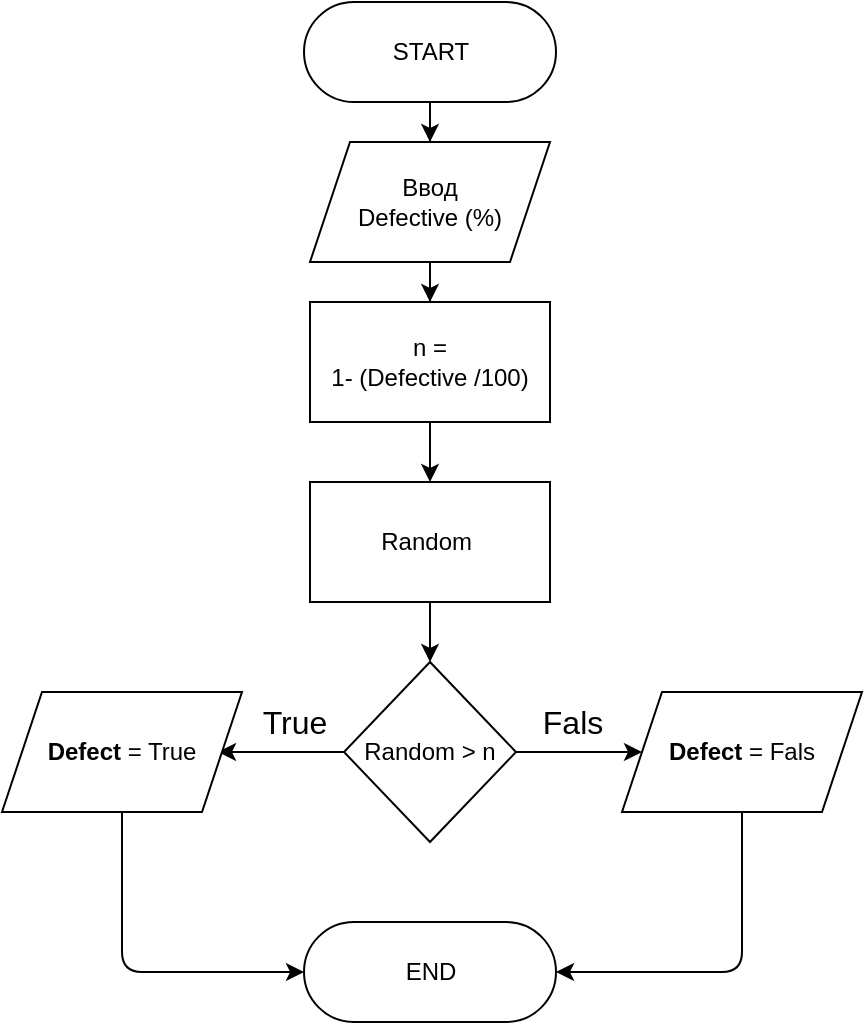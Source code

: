 <mxfile version="13.8.1" type="github">
  <diagram id="OoTnjspjma-6TF1gl5ZN" name="Page-1">
    <mxGraphModel dx="1422" dy="772" grid="1" gridSize="10" guides="1" tooltips="1" connect="1" arrows="1" fold="1" page="1" pageScale="1" pageWidth="827" pageHeight="1169" math="0" shadow="0">
      <root>
        <mxCell id="0" />
        <mxCell id="1" parent="0" />
        <mxCell id="nIsMywLQmvnFi9dSR3Ds-7" value="" style="edgeStyle=orthogonalEdgeStyle;rounded=0;orthogonalLoop=1;jettySize=auto;html=1;" edge="1" parent="1" source="nIsMywLQmvnFi9dSR3Ds-2" target="nIsMywLQmvnFi9dSR3Ds-6">
          <mxGeometry relative="1" as="geometry" />
        </mxCell>
        <mxCell id="nIsMywLQmvnFi9dSR3Ds-2" value="START" style="html=1;dashed=0;whitespace=wrap;shape=mxgraph.dfd.start" vertex="1" parent="1">
          <mxGeometry x="351" y="30" width="126" height="50" as="geometry" />
        </mxCell>
        <mxCell id="nIsMywLQmvnFi9dSR3Ds-3" value="END" style="html=1;dashed=0;whitespace=wrap;shape=mxgraph.dfd.start" vertex="1" parent="1">
          <mxGeometry x="351" y="490" width="126" height="50" as="geometry" />
        </mxCell>
        <mxCell id="nIsMywLQmvnFi9dSR3Ds-9" value="" style="edgeStyle=orthogonalEdgeStyle;rounded=0;orthogonalLoop=1;jettySize=auto;html=1;" edge="1" parent="1" source="nIsMywLQmvnFi9dSR3Ds-6" target="nIsMywLQmvnFi9dSR3Ds-8">
          <mxGeometry relative="1" as="geometry" />
        </mxCell>
        <mxCell id="nIsMywLQmvnFi9dSR3Ds-6" value="Ввод &lt;br&gt;Defective (%)" style="shape=parallelogram;perimeter=parallelogramPerimeter;whiteSpace=wrap;html=1;fixedSize=1;dashed=0;" vertex="1" parent="1">
          <mxGeometry x="354" y="100" width="120" height="60" as="geometry" />
        </mxCell>
        <mxCell id="nIsMywLQmvnFi9dSR3Ds-14" value="" style="edgeStyle=orthogonalEdgeStyle;rounded=0;orthogonalLoop=1;jettySize=auto;html=1;" edge="1" parent="1" source="nIsMywLQmvnFi9dSR3Ds-8" target="nIsMywLQmvnFi9dSR3Ds-12">
          <mxGeometry relative="1" as="geometry" />
        </mxCell>
        <mxCell id="nIsMywLQmvnFi9dSR3Ds-8" value="n = &lt;br&gt;1- (Defective&amp;nbsp;/100)" style="whiteSpace=wrap;html=1;dashed=0;" vertex="1" parent="1">
          <mxGeometry x="354" y="180" width="120" height="60" as="geometry" />
        </mxCell>
        <mxCell id="nIsMywLQmvnFi9dSR3Ds-16" value="" style="edgeStyle=orthogonalEdgeStyle;rounded=0;orthogonalLoop=1;jettySize=auto;html=1;" edge="1" parent="1" source="nIsMywLQmvnFi9dSR3Ds-12" target="nIsMywLQmvnFi9dSR3Ds-15">
          <mxGeometry relative="1" as="geometry" />
        </mxCell>
        <mxCell id="nIsMywLQmvnFi9dSR3Ds-12" value="Random&amp;nbsp;" style="whiteSpace=wrap;html=1;dashed=0;" vertex="1" parent="1">
          <mxGeometry x="354" y="270" width="120" height="60" as="geometry" />
        </mxCell>
        <mxCell id="nIsMywLQmvnFi9dSR3Ds-18" value="" style="edgeStyle=orthogonalEdgeStyle;rounded=0;orthogonalLoop=1;jettySize=auto;html=1;" edge="1" parent="1" source="nIsMywLQmvnFi9dSR3Ds-15">
          <mxGeometry relative="1" as="geometry">
            <mxPoint x="520" y="405" as="targetPoint" />
          </mxGeometry>
        </mxCell>
        <mxCell id="nIsMywLQmvnFi9dSR3Ds-20" value="" style="edgeStyle=orthogonalEdgeStyle;rounded=0;orthogonalLoop=1;jettySize=auto;html=1;" edge="1" parent="1" source="nIsMywLQmvnFi9dSR3Ds-15">
          <mxGeometry relative="1" as="geometry">
            <mxPoint x="308" y="405" as="targetPoint" />
          </mxGeometry>
        </mxCell>
        <mxCell id="nIsMywLQmvnFi9dSR3Ds-15" value="&lt;span&gt;Random &amp;gt; n&lt;/span&gt;" style="rhombus;whiteSpace=wrap;html=1;dashed=0;" vertex="1" parent="1">
          <mxGeometry x="371" y="360" width="86" height="90" as="geometry" />
        </mxCell>
        <mxCell id="nIsMywLQmvnFi9dSR3Ds-21" value="&lt;font style=&quot;font-size: 16px&quot;&gt;True&lt;/font&gt;" style="text;html=1;align=center;verticalAlign=middle;resizable=0;points=[];autosize=1;" vertex="1" parent="1">
          <mxGeometry x="321" y="380" width="50" height="20" as="geometry" />
        </mxCell>
        <mxCell id="nIsMywLQmvnFi9dSR3Ds-22" value="&lt;font style=&quot;font-size: 16px&quot;&gt;Fals&lt;/font&gt;" style="text;html=1;align=center;verticalAlign=middle;resizable=0;points=[];autosize=1;" vertex="1" parent="1">
          <mxGeometry x="460" y="380" width="50" height="20" as="geometry" />
        </mxCell>
        <mxCell id="nIsMywLQmvnFi9dSR3Ds-23" value="&lt;b&gt;Defect &lt;/b&gt;= True" style="shape=parallelogram;perimeter=parallelogramPerimeter;whiteSpace=wrap;html=1;fixedSize=1;" vertex="1" parent="1">
          <mxGeometry x="200" y="375" width="120" height="60" as="geometry" />
        </mxCell>
        <mxCell id="nIsMywLQmvnFi9dSR3Ds-24" value="&lt;b&gt;Defect &lt;/b&gt;= Fals" style="shape=parallelogram;perimeter=parallelogramPerimeter;whiteSpace=wrap;html=1;fixedSize=1;" vertex="1" parent="1">
          <mxGeometry x="510" y="375" width="120" height="60" as="geometry" />
        </mxCell>
        <mxCell id="nIsMywLQmvnFi9dSR3Ds-25" value="" style="endArrow=classic;html=1;exitX=0.5;exitY=1;exitDx=0;exitDy=0;entryX=1;entryY=0.5;entryDx=0;entryDy=0;entryPerimeter=0;" edge="1" parent="1" source="nIsMywLQmvnFi9dSR3Ds-24" target="nIsMywLQmvnFi9dSR3Ds-3">
          <mxGeometry width="50" height="50" relative="1" as="geometry">
            <mxPoint x="390" y="650" as="sourcePoint" />
            <mxPoint x="440" y="600" as="targetPoint" />
            <Array as="points">
              <mxPoint x="570" y="515" />
            </Array>
          </mxGeometry>
        </mxCell>
        <mxCell id="nIsMywLQmvnFi9dSR3Ds-26" value="" style="endArrow=classic;html=1;exitX=0.5;exitY=1;exitDx=0;exitDy=0;entryX=0;entryY=0.5;entryDx=0;entryDy=0;entryPerimeter=0;" edge="1" parent="1" source="nIsMywLQmvnFi9dSR3Ds-23" target="nIsMywLQmvnFi9dSR3Ds-3">
          <mxGeometry width="50" height="50" relative="1" as="geometry">
            <mxPoint x="390" y="650" as="sourcePoint" />
            <mxPoint x="350" y="520" as="targetPoint" />
            <Array as="points">
              <mxPoint x="260" y="515" />
            </Array>
          </mxGeometry>
        </mxCell>
      </root>
    </mxGraphModel>
  </diagram>
</mxfile>
